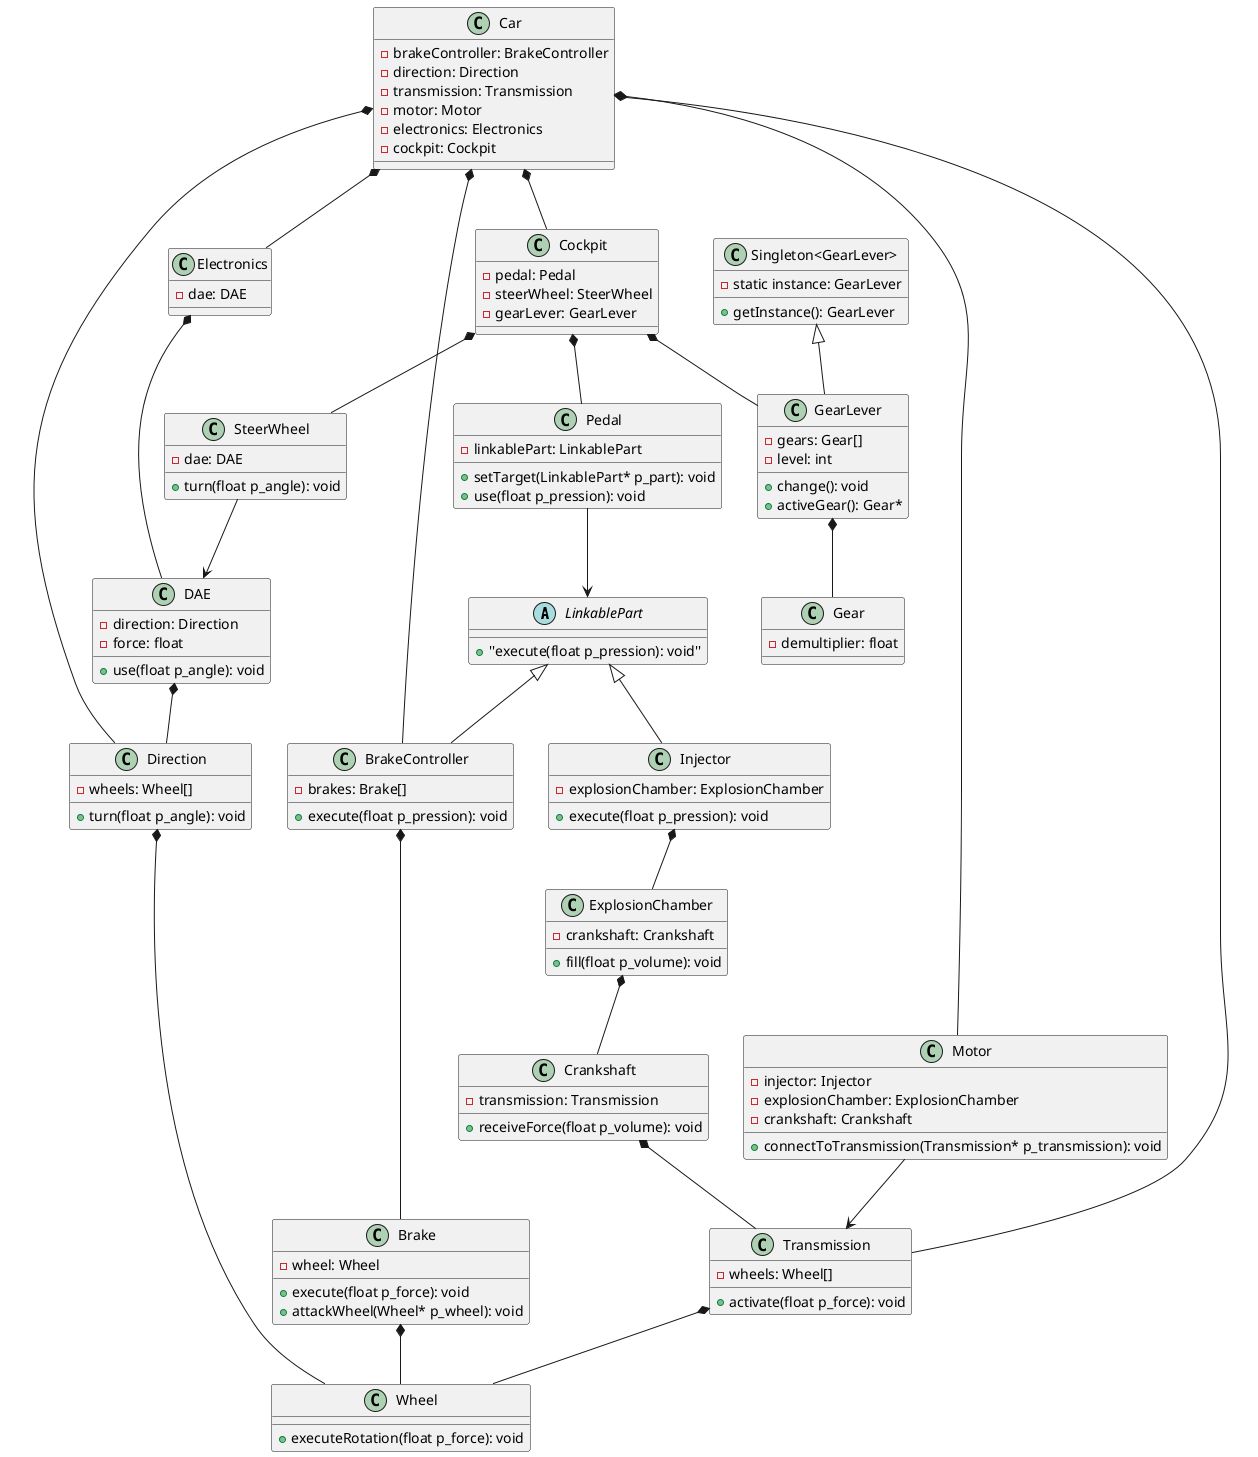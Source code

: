 @startuml

abstract class LinkablePart {
    +''execute(float p_pression): void''
}

class Wheel {
    +executeRotation(float p_force): void
}

class Gear {
    -demultiplier: float
}

class "Singleton<GearLever>" {
    - static instance: GearLever
    + getInstance(): GearLever
}

class GearLever {
    -gears: Gear[]
    -level: int
    +change(): void
    +activeGear(): Gear*
}

class Transmission {
    -wheels: Wheel[]
    +activate(float p_force): void
}

class Crankshaft {
    -transmission: Transmission
    +receiveForce(float p_volume): void
}

class ExplosionChamber {
    -crankshaft: Crankshaft
    +fill(float p_volume): void
}

class Injector {
    -explosionChamber: ExplosionChamber
    +execute(float p_pression): void
}

class Motor {
    -injector: Injector
    -explosionChamber: ExplosionChamber
    -crankshaft: Crankshaft
    +connectToTransmission(Transmission* p_transmission): void
}

class Pedal {
    -linkablePart: LinkablePart
    +setTarget(LinkablePart* p_part): void
    +use(float p_pression): void
}

class Direction {
    -wheels: Wheel[]
    +turn(float p_angle): void
}

class DAE {
    -direction: Direction
    -force: float
    +use(float p_angle): void
}

class SteerWheel {
    -dae: DAE
    +turn(float p_angle): void
}

class Brake {
    -wheel: Wheel
    +execute(float p_force): void
    +attackWheel(Wheel* p_wheel): void
}

class BrakeController {
    -brakes: Brake[]
    +execute(float p_pression): void
}

class Cockpit {
    -pedal: Pedal
    -steerWheel: SteerWheel
    -gearLever: GearLever
}

class Electronics {
    -dae: DAE
}

class Car {
    -brakeController: BrakeController
    -direction: Direction
    -transmission: Transmission
    -motor: Motor
    -electronics: Electronics
    -cockpit: Cockpit
}

"Singleton<GearLever>" <|-- GearLever
LinkablePart <|-- Injector
LinkablePart <|-- BrakeController
Car *-- Transmission
Car *-- Motor
Car *-- Electronics
Car *-- Cockpit
Car *-- BrakeController
Car *-- Direction
Cockpit *-- GearLever
Cockpit *-- SteerWheel
Cockpit *-- Pedal
GearLever *-- Gear
Pedal --> LinkablePart
Motor --> Transmission
Crankshaft *-- Transmission
Direction *-- Wheel
Brake *-- Wheel
ExplosionChamber *-- Crankshaft
DAE *-- Direction
SteerWheel --> DAE
Transmission *-- Wheel
BrakeController *-- Brake
Injector *-- ExplosionChamber
Electronics *-- DAE

@enduml
